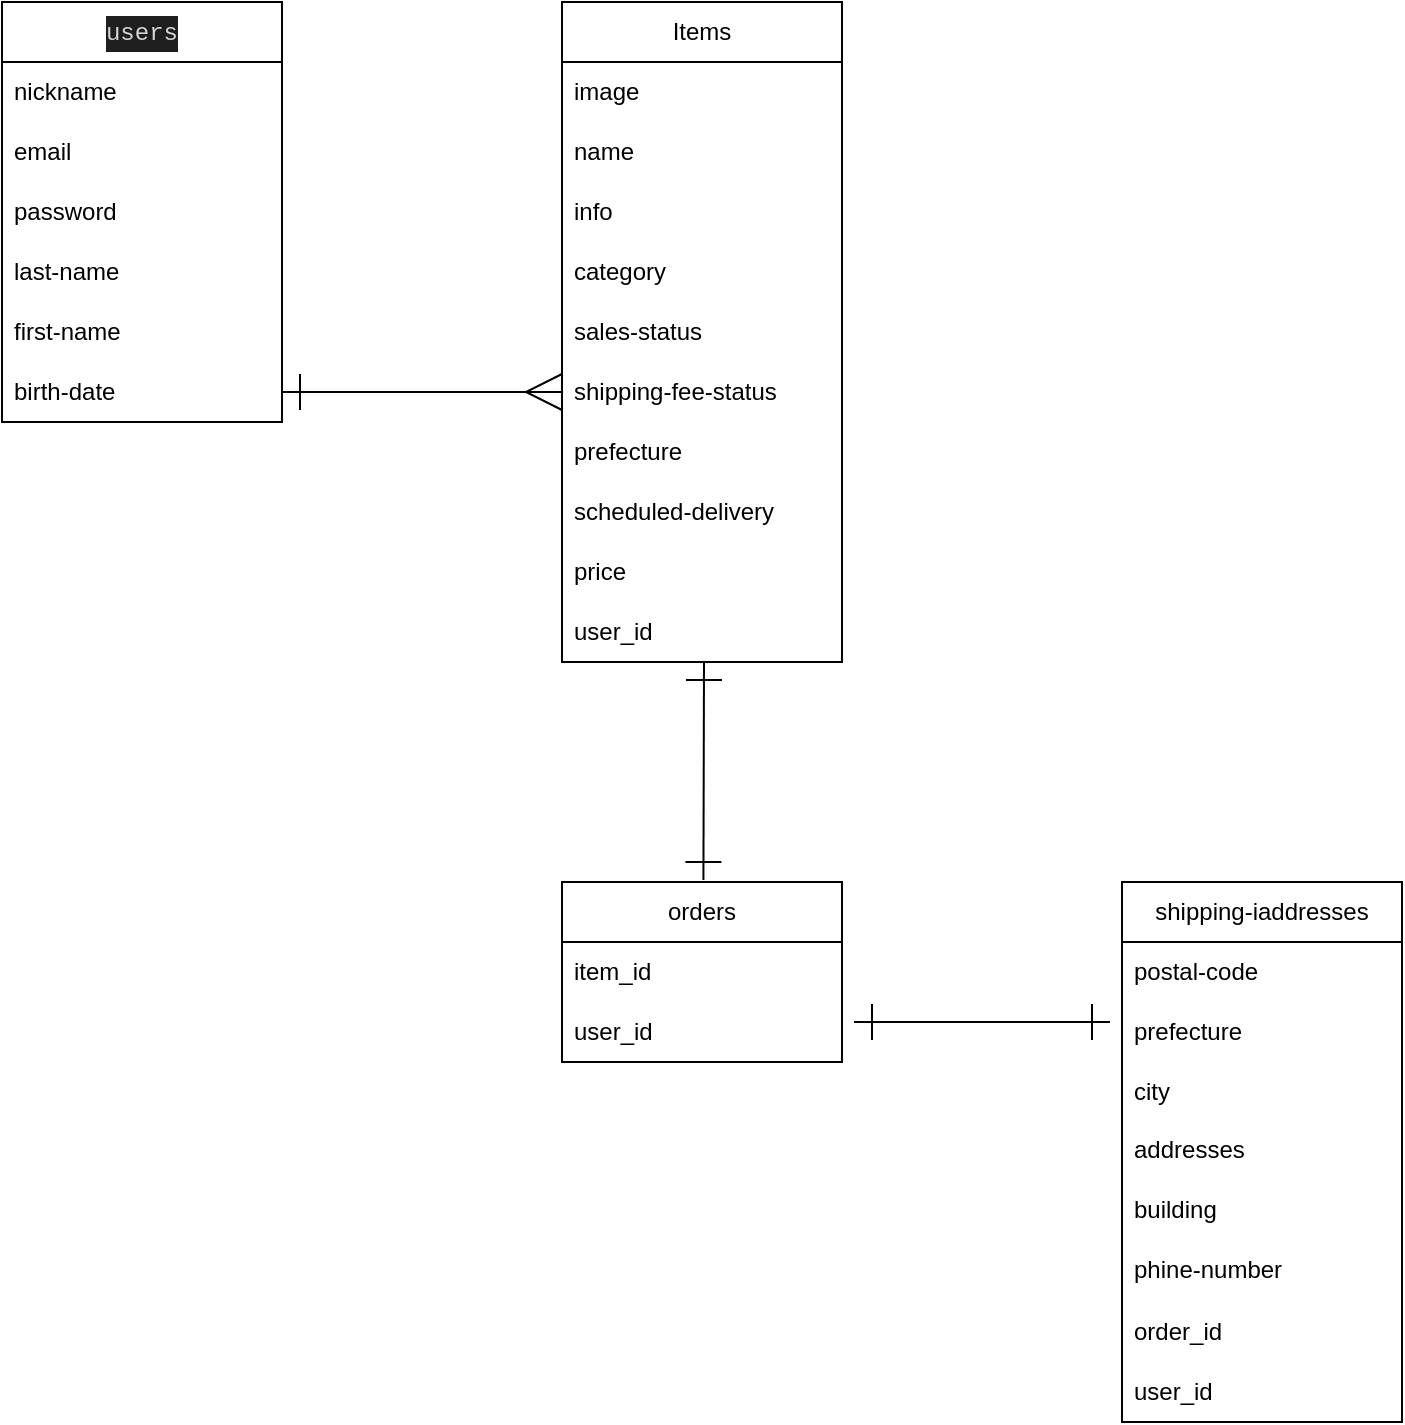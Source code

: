<mxfile>
    <diagram id="7RQqpB_YE8Suj6AkkeFx" name="Page-1">
        <mxGraphModel dx="1006" dy="744" grid="1" gridSize="10" guides="1" tooltips="1" connect="1" arrows="1" fold="1" page="1" pageScale="1" pageWidth="827" pageHeight="1169" math="0" shadow="0">
            <root>
                <mxCell id="0"/>
                <mxCell id="1" parent="0"/>
                <mxCell id="NYXFg6N_BJcJMuzIxd1w-1" value="&lt;div style=&quot;color: rgb(212, 212, 212); background-color: rgb(30, 30, 30); font-family: Menlo, Monaco, &amp;quot;Courier New&amp;quot;, monospace; font-weight: normal; font-size: 12px; line-height: 18px;&quot;&gt;&lt;div&gt;&lt;span style=&quot;color: #d4d4d4;&quot;&gt;users&lt;/span&gt;&lt;/div&gt;&lt;/div&gt;" style="swimlane;fontStyle=0;childLayout=stackLayout;horizontal=1;startSize=30;horizontalStack=0;resizeParent=1;resizeParentMax=0;resizeLast=0;collapsible=1;marginBottom=0;whiteSpace=wrap;html=1;" vertex="1" parent="1">
                    <mxGeometry x="120" y="80" width="140" height="210" as="geometry"/>
                </mxCell>
                <mxCell id="NYXFg6N_BJcJMuzIxd1w-2" value="nickname" style="text;strokeColor=none;fillColor=none;align=left;verticalAlign=middle;spacingLeft=4;spacingRight=4;overflow=hidden;points=[[0,0.5],[1,0.5]];portConstraint=eastwest;rotatable=0;whiteSpace=wrap;html=1;" vertex="1" parent="NYXFg6N_BJcJMuzIxd1w-1">
                    <mxGeometry y="30" width="140" height="30" as="geometry"/>
                </mxCell>
                <mxCell id="NYXFg6N_BJcJMuzIxd1w-3" value="email" style="text;strokeColor=none;fillColor=none;align=left;verticalAlign=middle;spacingLeft=4;spacingRight=4;overflow=hidden;points=[[0,0.5],[1,0.5]];portConstraint=eastwest;rotatable=0;whiteSpace=wrap;html=1;" vertex="1" parent="NYXFg6N_BJcJMuzIxd1w-1">
                    <mxGeometry y="60" width="140" height="30" as="geometry"/>
                </mxCell>
                <mxCell id="NYXFg6N_BJcJMuzIxd1w-4" value="password" style="text;strokeColor=none;fillColor=none;align=left;verticalAlign=middle;spacingLeft=4;spacingRight=4;overflow=hidden;points=[[0,0.5],[1,0.5]];portConstraint=eastwest;rotatable=0;whiteSpace=wrap;html=1;" vertex="1" parent="NYXFg6N_BJcJMuzIxd1w-1">
                    <mxGeometry y="90" width="140" height="30" as="geometry"/>
                </mxCell>
                <mxCell id="NYXFg6N_BJcJMuzIxd1w-8" value="last-name" style="text;strokeColor=none;fillColor=none;align=left;verticalAlign=middle;spacingLeft=4;spacingRight=4;overflow=hidden;points=[[0,0.5],[1,0.5]];portConstraint=eastwest;rotatable=0;whiteSpace=wrap;html=1;" vertex="1" parent="NYXFg6N_BJcJMuzIxd1w-1">
                    <mxGeometry y="120" width="140" height="30" as="geometry"/>
                </mxCell>
                <mxCell id="NYXFg6N_BJcJMuzIxd1w-6" value="first-name" style="text;strokeColor=none;fillColor=none;align=left;verticalAlign=middle;spacingLeft=4;spacingRight=4;overflow=hidden;points=[[0,0.5],[1,0.5]];portConstraint=eastwest;rotatable=0;whiteSpace=wrap;html=1;" vertex="1" parent="NYXFg6N_BJcJMuzIxd1w-1">
                    <mxGeometry y="150" width="140" height="30" as="geometry"/>
                </mxCell>
                <mxCell id="NYXFg6N_BJcJMuzIxd1w-7" value="birth-date" style="text;strokeColor=none;fillColor=none;align=left;verticalAlign=middle;spacingLeft=4;spacingRight=4;overflow=hidden;points=[[0,0.5],[1,0.5]];portConstraint=eastwest;rotatable=0;whiteSpace=wrap;html=1;" vertex="1" parent="NYXFg6N_BJcJMuzIxd1w-1">
                    <mxGeometry y="180" width="140" height="30" as="geometry"/>
                </mxCell>
                <mxCell id="NYXFg6N_BJcJMuzIxd1w-11" value="Items" style="swimlane;fontStyle=0;childLayout=stackLayout;horizontal=1;startSize=30;horizontalStack=0;resizeParent=1;resizeParentMax=0;resizeLast=0;collapsible=1;marginBottom=0;whiteSpace=wrap;html=1;" vertex="1" parent="1">
                    <mxGeometry x="400" y="80" width="140" height="330" as="geometry"/>
                </mxCell>
                <mxCell id="NYXFg6N_BJcJMuzIxd1w-12" value="image" style="text;strokeColor=none;fillColor=none;align=left;verticalAlign=middle;spacingLeft=4;spacingRight=4;overflow=hidden;points=[[0,0.5],[1,0.5]];portConstraint=eastwest;rotatable=0;whiteSpace=wrap;html=1;" vertex="1" parent="NYXFg6N_BJcJMuzIxd1w-11">
                    <mxGeometry y="30" width="140" height="30" as="geometry"/>
                </mxCell>
                <mxCell id="NYXFg6N_BJcJMuzIxd1w-13" value="name" style="text;strokeColor=none;fillColor=none;align=left;verticalAlign=middle;spacingLeft=4;spacingRight=4;overflow=hidden;points=[[0,0.5],[1,0.5]];portConstraint=eastwest;rotatable=0;whiteSpace=wrap;html=1;" vertex="1" parent="NYXFg6N_BJcJMuzIxd1w-11">
                    <mxGeometry y="60" width="140" height="30" as="geometry"/>
                </mxCell>
                <mxCell id="NYXFg6N_BJcJMuzIxd1w-14" value="info" style="text;strokeColor=none;fillColor=none;align=left;verticalAlign=middle;spacingLeft=4;spacingRight=4;overflow=hidden;points=[[0,0.5],[1,0.5]];portConstraint=eastwest;rotatable=0;whiteSpace=wrap;html=1;" vertex="1" parent="NYXFg6N_BJcJMuzIxd1w-11">
                    <mxGeometry y="90" width="140" height="30" as="geometry"/>
                </mxCell>
                <mxCell id="NYXFg6N_BJcJMuzIxd1w-15" value="category" style="text;strokeColor=none;fillColor=none;align=left;verticalAlign=middle;spacingLeft=4;spacingRight=4;overflow=hidden;points=[[0,0.5],[1,0.5]];portConstraint=eastwest;rotatable=0;whiteSpace=wrap;html=1;" vertex="1" parent="NYXFg6N_BJcJMuzIxd1w-11">
                    <mxGeometry y="120" width="140" height="30" as="geometry"/>
                </mxCell>
                <mxCell id="NYXFg6N_BJcJMuzIxd1w-16" value="sales-status" style="text;strokeColor=none;fillColor=none;align=left;verticalAlign=middle;spacingLeft=4;spacingRight=4;overflow=hidden;points=[[0,0.5],[1,0.5]];portConstraint=eastwest;rotatable=0;whiteSpace=wrap;html=1;" vertex="1" parent="NYXFg6N_BJcJMuzIxd1w-11">
                    <mxGeometry y="150" width="140" height="30" as="geometry"/>
                </mxCell>
                <mxCell id="NYXFg6N_BJcJMuzIxd1w-17" value="shipping-fee-status" style="text;strokeColor=none;fillColor=none;align=left;verticalAlign=middle;spacingLeft=4;spacingRight=4;overflow=hidden;points=[[0,0.5],[1,0.5]];portConstraint=eastwest;rotatable=0;whiteSpace=wrap;html=1;" vertex="1" parent="NYXFg6N_BJcJMuzIxd1w-11">
                    <mxGeometry y="180" width="140" height="30" as="geometry"/>
                </mxCell>
                <mxCell id="NYXFg6N_BJcJMuzIxd1w-18" value="prefecture" style="text;strokeColor=none;fillColor=none;align=left;verticalAlign=middle;spacingLeft=4;spacingRight=4;overflow=hidden;points=[[0,0.5],[1,0.5]];portConstraint=eastwest;rotatable=0;whiteSpace=wrap;html=1;" vertex="1" parent="NYXFg6N_BJcJMuzIxd1w-11">
                    <mxGeometry y="210" width="140" height="30" as="geometry"/>
                </mxCell>
                <mxCell id="NYXFg6N_BJcJMuzIxd1w-19" value="scheduled-delivery" style="text;strokeColor=none;fillColor=none;align=left;verticalAlign=middle;spacingLeft=4;spacingRight=4;overflow=hidden;points=[[0,0.5],[1,0.5]];portConstraint=eastwest;rotatable=0;whiteSpace=wrap;html=1;" vertex="1" parent="NYXFg6N_BJcJMuzIxd1w-11">
                    <mxGeometry y="240" width="140" height="30" as="geometry"/>
                </mxCell>
                <mxCell id="NYXFg6N_BJcJMuzIxd1w-20" value="price" style="text;strokeColor=none;fillColor=none;align=left;verticalAlign=middle;spacingLeft=4;spacingRight=4;overflow=hidden;points=[[0,0.5],[1,0.5]];portConstraint=eastwest;rotatable=0;whiteSpace=wrap;html=1;" vertex="1" parent="NYXFg6N_BJcJMuzIxd1w-11">
                    <mxGeometry y="270" width="140" height="30" as="geometry"/>
                </mxCell>
                <mxCell id="NYXFg6N_BJcJMuzIxd1w-21" value="user_id" style="text;strokeColor=none;fillColor=none;align=left;verticalAlign=middle;spacingLeft=4;spacingRight=4;overflow=hidden;points=[[0,0.5],[1,0.5]];portConstraint=eastwest;rotatable=0;whiteSpace=wrap;html=1;" vertex="1" parent="NYXFg6N_BJcJMuzIxd1w-11">
                    <mxGeometry y="300" width="140" height="30" as="geometry"/>
                </mxCell>
                <mxCell id="NYXFg6N_BJcJMuzIxd1w-27" value="orders" style="swimlane;fontStyle=0;childLayout=stackLayout;horizontal=1;startSize=30;horizontalStack=0;resizeParent=1;resizeParentMax=0;resizeLast=0;collapsible=1;marginBottom=0;whiteSpace=wrap;html=1;" vertex="1" parent="1">
                    <mxGeometry x="400" y="520" width="140" height="90" as="geometry"/>
                </mxCell>
                <mxCell id="NYXFg6N_BJcJMuzIxd1w-30" value="item_id" style="text;strokeColor=none;fillColor=none;align=left;verticalAlign=middle;spacingLeft=4;spacingRight=4;overflow=hidden;points=[[0,0.5],[1,0.5]];portConstraint=eastwest;rotatable=0;whiteSpace=wrap;html=1;" vertex="1" parent="NYXFg6N_BJcJMuzIxd1w-27">
                    <mxGeometry y="30" width="140" height="30" as="geometry"/>
                </mxCell>
                <mxCell id="NYXFg6N_BJcJMuzIxd1w-40" value="user_id" style="text;strokeColor=none;fillColor=none;align=left;verticalAlign=middle;spacingLeft=4;spacingRight=4;overflow=hidden;points=[[0,0.5],[1,0.5]];portConstraint=eastwest;rotatable=0;whiteSpace=wrap;html=1;" vertex="1" parent="NYXFg6N_BJcJMuzIxd1w-27">
                    <mxGeometry y="60" width="140" height="30" as="geometry"/>
                </mxCell>
                <mxCell id="NYXFg6N_BJcJMuzIxd1w-31" value="shipping-iaddresses" style="swimlane;fontStyle=0;childLayout=stackLayout;horizontal=1;startSize=30;horizontalStack=0;resizeParent=1;resizeParentMax=0;resizeLast=0;collapsible=1;marginBottom=0;whiteSpace=wrap;html=1;" vertex="1" parent="1">
                    <mxGeometry x="680" y="520" width="140" height="270" as="geometry"/>
                </mxCell>
                <mxCell id="NYXFg6N_BJcJMuzIxd1w-32" value="postal-code" style="text;strokeColor=none;fillColor=none;align=left;verticalAlign=middle;spacingLeft=4;spacingRight=4;overflow=hidden;points=[[0,0.5],[1,0.5]];portConstraint=eastwest;rotatable=0;whiteSpace=wrap;html=1;" vertex="1" parent="NYXFg6N_BJcJMuzIxd1w-31">
                    <mxGeometry y="30" width="140" height="30" as="geometry"/>
                </mxCell>
                <mxCell id="NYXFg6N_BJcJMuzIxd1w-33" value="prefecture" style="text;strokeColor=none;fillColor=none;align=left;verticalAlign=middle;spacingLeft=4;spacingRight=4;overflow=hidden;points=[[0,0.5],[1,0.5]];portConstraint=eastwest;rotatable=0;whiteSpace=wrap;html=1;" vertex="1" parent="NYXFg6N_BJcJMuzIxd1w-31">
                    <mxGeometry y="60" width="140" height="30" as="geometry"/>
                </mxCell>
                <mxCell id="NYXFg6N_BJcJMuzIxd1w-34" value="city" style="text;strokeColor=none;fillColor=none;align=left;verticalAlign=middle;spacingLeft=4;spacingRight=4;overflow=hidden;points=[[0,0.5],[1,0.5]];portConstraint=eastwest;rotatable=0;whiteSpace=wrap;html=1;" vertex="1" parent="NYXFg6N_BJcJMuzIxd1w-31">
                    <mxGeometry y="90" width="140" height="30" as="geometry"/>
                </mxCell>
                <mxCell id="3" value="addresses" style="text;strokeColor=none;fillColor=none;spacingLeft=4;spacingRight=4;overflow=hidden;rotatable=0;points=[[0,0.5],[1,0.5]];portConstraint=eastwest;fontSize=12;" vertex="1" parent="NYXFg6N_BJcJMuzIxd1w-31">
                    <mxGeometry y="120" width="140" height="30" as="geometry"/>
                </mxCell>
                <mxCell id="5" value="building" style="text;strokeColor=none;fillColor=none;spacingLeft=4;spacingRight=4;overflow=hidden;rotatable=0;points=[[0,0.5],[1,0.5]];portConstraint=eastwest;fontSize=12;" vertex="1" parent="NYXFg6N_BJcJMuzIxd1w-31">
                    <mxGeometry y="150" width="140" height="30" as="geometry"/>
                </mxCell>
                <mxCell id="4" value="phine-number" style="text;strokeColor=none;fillColor=none;spacingLeft=4;spacingRight=4;overflow=hidden;rotatable=0;points=[[0,0.5],[1,0.5]];portConstraint=eastwest;fontSize=12;" vertex="1" parent="NYXFg6N_BJcJMuzIxd1w-31">
                    <mxGeometry y="180" width="140" height="30" as="geometry"/>
                </mxCell>
                <mxCell id="NYXFg6N_BJcJMuzIxd1w-38" value="order_id" style="text;strokeColor=none;fillColor=none;align=left;verticalAlign=middle;spacingLeft=4;spacingRight=4;overflow=hidden;points=[[0,0.5],[1,0.5]];portConstraint=eastwest;rotatable=0;whiteSpace=wrap;html=1;" vertex="1" parent="NYXFg6N_BJcJMuzIxd1w-31">
                    <mxGeometry y="210" width="140" height="30" as="geometry"/>
                </mxCell>
                <mxCell id="NYXFg6N_BJcJMuzIxd1w-39" value="user_id" style="text;strokeColor=none;fillColor=none;align=left;verticalAlign=middle;spacingLeft=4;spacingRight=4;overflow=hidden;points=[[0,0.5],[1,0.5]];portConstraint=eastwest;rotatable=0;whiteSpace=wrap;html=1;" vertex="1" parent="NYXFg6N_BJcJMuzIxd1w-31">
                    <mxGeometry y="240" width="140" height="30" as="geometry"/>
                </mxCell>
                <mxCell id="NYXFg6N_BJcJMuzIxd1w-35" style="edgeStyle=none;html=1;exitX=1;exitY=0.5;exitDx=0;exitDy=0;entryX=0;entryY=0.5;entryDx=0;entryDy=0;startArrow=ERone;startFill=0;endArrow=ERmany;endFill=0;strokeWidth=1;targetPerimeterSpacing=0;rounded=0;endSize=16;startSize=16;" edge="1" parent="1" source="NYXFg6N_BJcJMuzIxd1w-7" target="NYXFg6N_BJcJMuzIxd1w-17">
                    <mxGeometry relative="1" as="geometry"/>
                </mxCell>
                <mxCell id="NYXFg6N_BJcJMuzIxd1w-36" style="edgeStyle=none;rounded=0;html=1;strokeWidth=1;startArrow=ERone;startFill=0;endArrow=ERone;endFill=0;targetPerimeterSpacing=0;endSize=16;startSize=16;" edge="1" parent="1">
                    <mxGeometry relative="1" as="geometry">
                        <mxPoint x="471" y="410" as="sourcePoint"/>
                        <mxPoint x="470.708" y="519" as="targetPoint"/>
                    </mxGeometry>
                </mxCell>
                <mxCell id="NYXFg6N_BJcJMuzIxd1w-37" style="rounded=0;html=1;exitX=1;exitY=0.5;exitDx=0;exitDy=0;strokeWidth=1;startArrow=ERone;startFill=0;endArrow=ERone;endFill=0;targetPerimeterSpacing=0;endSize=16;startSize=16;" edge="1" parent="1">
                    <mxGeometry relative="1" as="geometry">
                        <mxPoint x="546" y="590" as="sourcePoint"/>
                        <mxPoint x="674" y="590" as="targetPoint"/>
                    </mxGeometry>
                </mxCell>
            </root>
        </mxGraphModel>
    </diagram>
</mxfile>